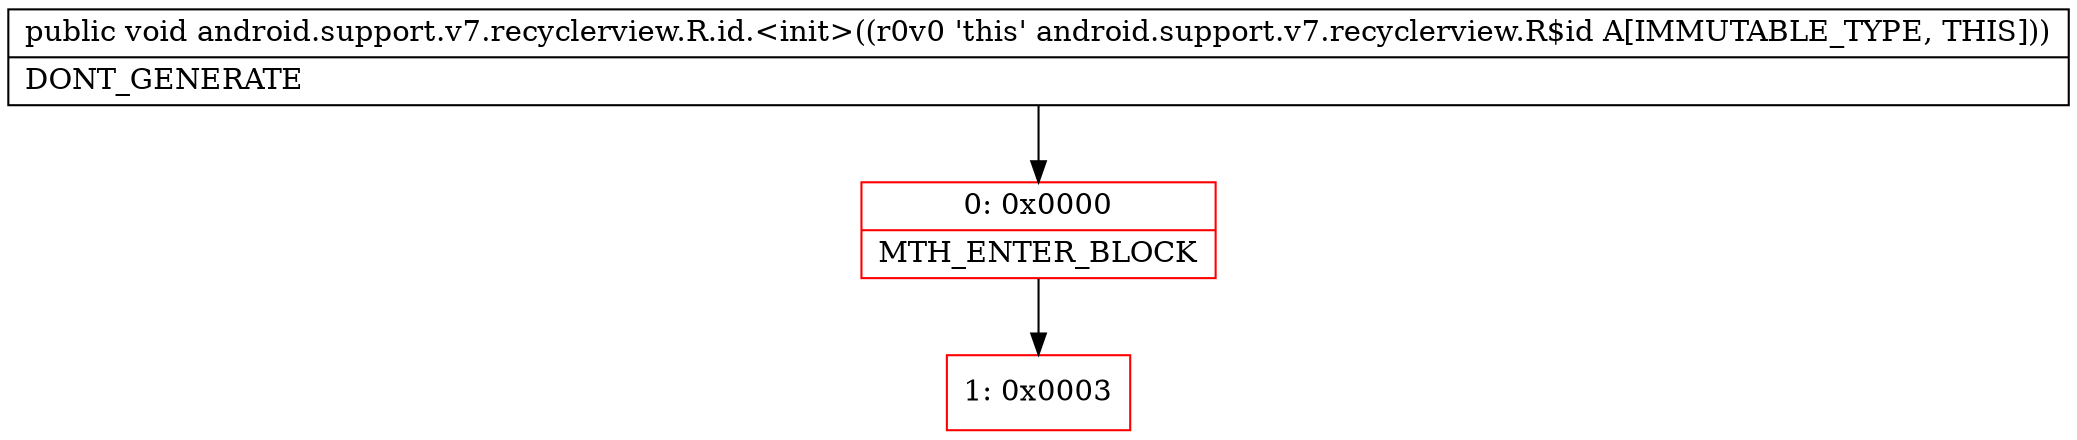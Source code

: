 digraph "CFG forandroid.support.v7.recyclerview.R.id.\<init\>()V" {
subgraph cluster_Region_1061814200 {
label = "R(0)";
node [shape=record,color=blue];
}
Node_0 [shape=record,color=red,label="{0\:\ 0x0000|MTH_ENTER_BLOCK\l}"];
Node_1 [shape=record,color=red,label="{1\:\ 0x0003}"];
MethodNode[shape=record,label="{public void android.support.v7.recyclerview.R.id.\<init\>((r0v0 'this' android.support.v7.recyclerview.R$id A[IMMUTABLE_TYPE, THIS]))  | DONT_GENERATE\l}"];
MethodNode -> Node_0;
Node_0 -> Node_1;
}

